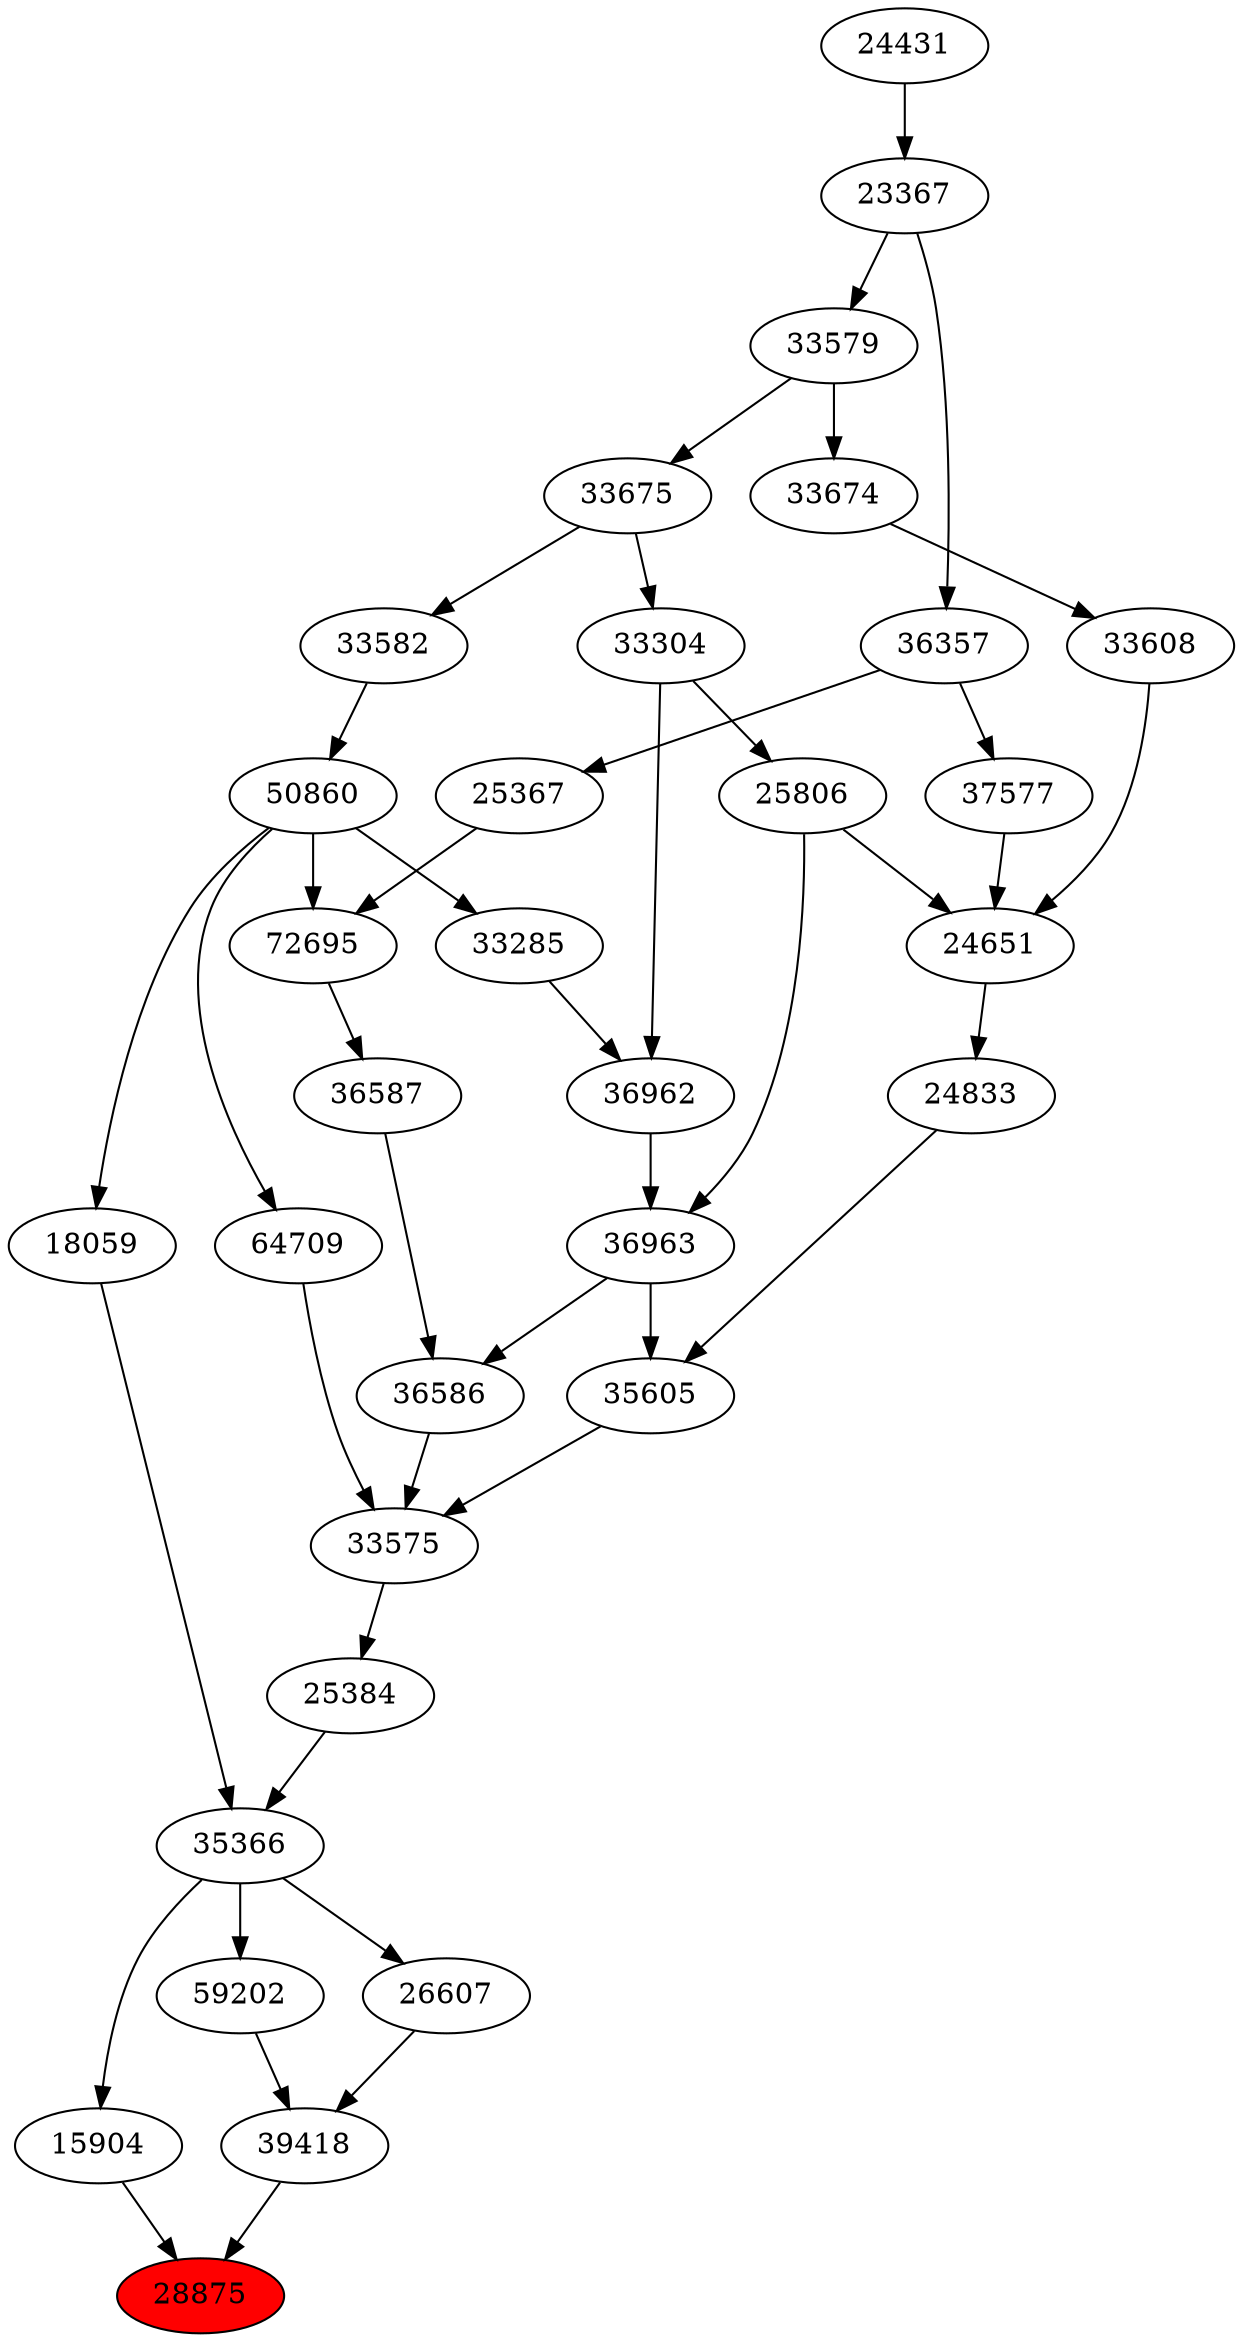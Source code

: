 strict digraph{ 
28875 [label="28875" fillcolor=red style=filled]
15904 -> 28875
39418 -> 28875
15904 [label="15904"]
35366 -> 15904
39418 [label="39418"]
26607 -> 39418
59202 -> 39418
35366 [label="35366"]
25384 -> 35366
18059 -> 35366
26607 [label="26607"]
35366 -> 26607
59202 [label="59202"]
35366 -> 59202
25384 [label="25384"]
33575 -> 25384
18059 [label="18059"]
50860 -> 18059
33575 [label="33575"]
36586 -> 33575
35605 -> 33575
64709 -> 33575
50860 [label="50860"]
33582 -> 50860
36586 [label="36586"]
36587 -> 36586
36963 -> 36586
35605 [label="35605"]
24833 -> 35605
36963 -> 35605
64709 [label="64709"]
50860 -> 64709
33582 [label="33582"]
33675 -> 33582
36587 [label="36587"]
72695 -> 36587
36963 [label="36963"]
36962 -> 36963
25806 -> 36963
24833 [label="24833"]
24651 -> 24833
33675 [label="33675"]
33579 -> 33675
72695 [label="72695"]
50860 -> 72695
25367 -> 72695
36962 [label="36962"]
33285 -> 36962
33304 -> 36962
25806 [label="25806"]
33304 -> 25806
24651 [label="24651"]
25806 -> 24651
33608 -> 24651
37577 -> 24651
33579 [label="33579"]
23367 -> 33579
25367 [label="25367"]
36357 -> 25367
33285 [label="33285"]
50860 -> 33285
33304 [label="33304"]
33675 -> 33304
33608 [label="33608"]
33674 -> 33608
37577 [label="37577"]
36357 -> 37577
23367 [label="23367"]
24431 -> 23367
36357 [label="36357"]
23367 -> 36357
33674 [label="33674"]
33579 -> 33674
24431 [label="24431"]
}